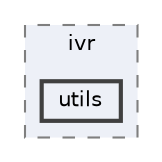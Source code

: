 digraph "repository/ivr/src/main/java/com/sterlite/cal/ivr/utils"
{
 // LATEX_PDF_SIZE
  bgcolor="transparent";
  edge [fontname=Helvetica,fontsize=10,labelfontname=Helvetica,labelfontsize=10];
  node [fontname=Helvetica,fontsize=10,shape=box,height=0.2,width=0.4];
  compound=true
  subgraph clusterdir_cd784ca7edd02497793eba1279cf268d {
    graph [ bgcolor="#edf0f7", pencolor="grey50", label="ivr", fontname=Helvetica,fontsize=10 style="filled,dashed", URL="dir_cd784ca7edd02497793eba1279cf268d.html",tooltip=""]
  dir_b813ab55c367f7500efdc32e19c7a5bf [label="utils", fillcolor="#edf0f7", color="grey25", style="filled,bold", URL="dir_b813ab55c367f7500efdc32e19c7a5bf.html",tooltip=""];
  }
}
